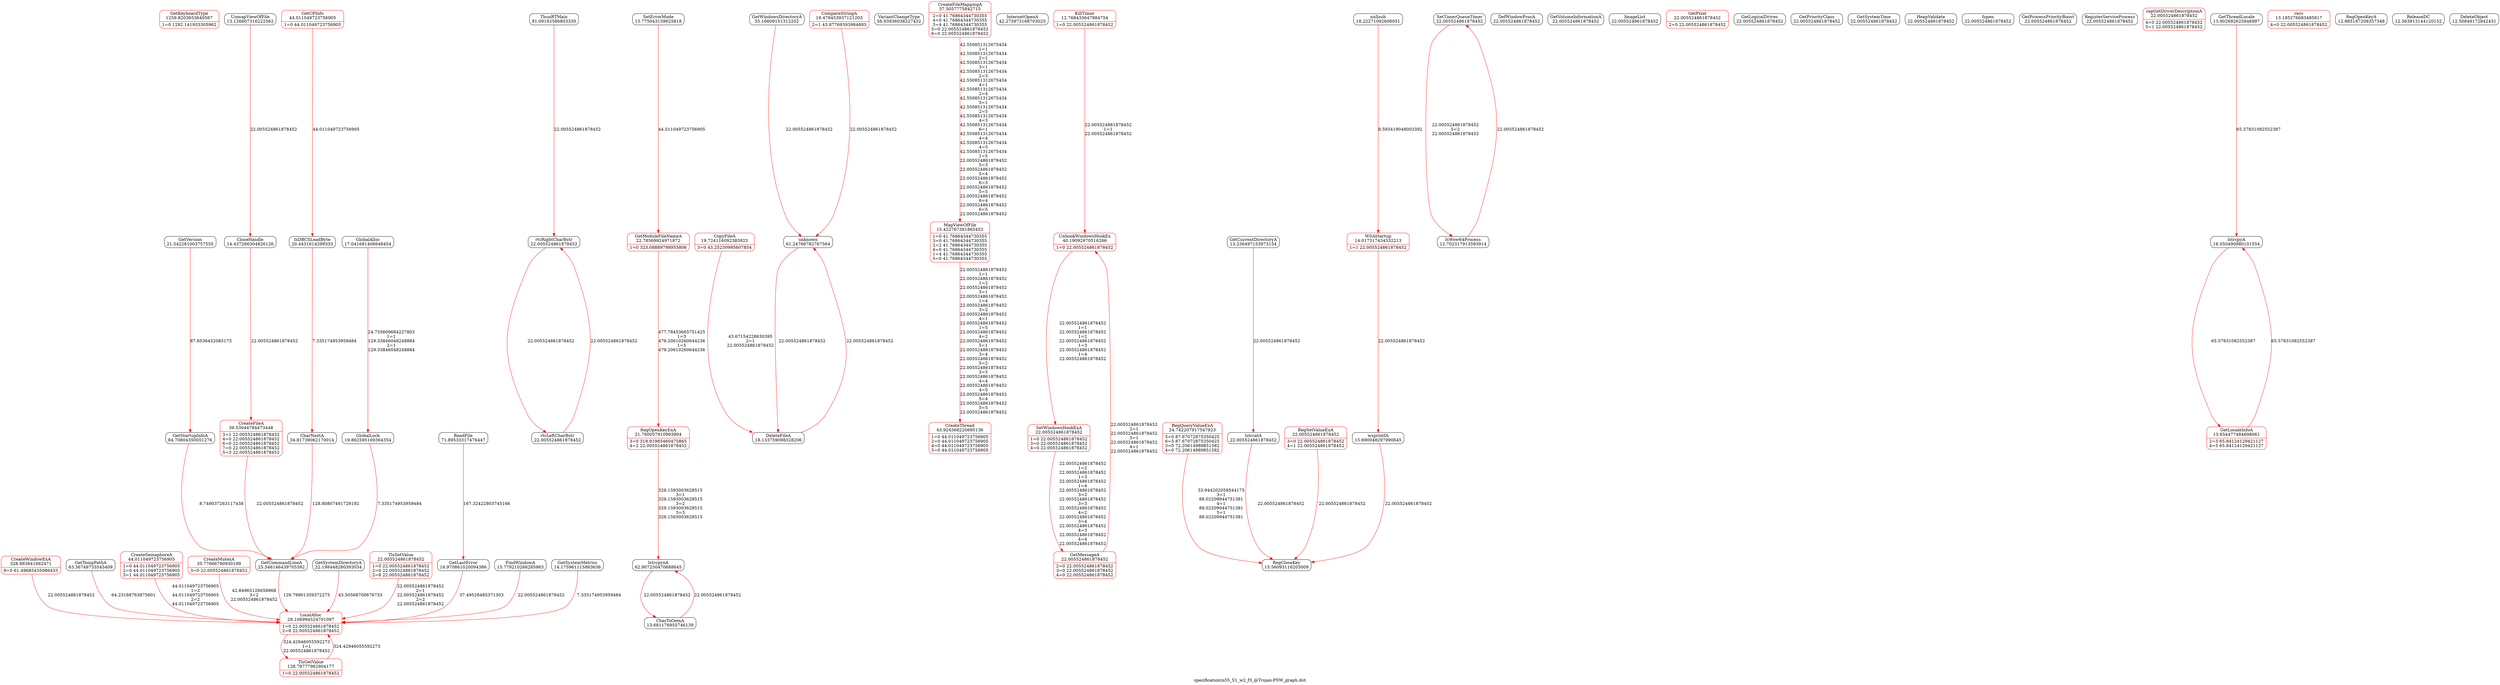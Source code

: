 digraph graphname { node [style=rounded]; label="specification\\n55_S1_w2_f3_@Trojan-PSW_graph.dot";
GetKeyboardType	 [shape=record label="{GetKeyboardType\n1259.8203653640567|{1=0 1292.141933305962}}" color=red];
CreateWindowExA	 [shape=record label="{CreateWindowExA\n328.883641682471|{9=0 61.49685435086433}}" color=red];
TlsGetValue	 [shape=record label="{TlsGetValue\n128.79777962904177|{1=0 22.005524861878452}}" color=red];
GetStartupInfoA	 [shape=record label="{GetStartupInfoA\n84.70804350051276}" color=black];
ThunRTMain	 [shape=record label="{ThunRTMain\n81.09192586803339}" color=black];
ReadFile	 [shape=record label="{ReadFile\n71.89533317476447}" color=black];
GetTempPathA	 [shape=record label="{GetTempPathA\n63.36749733545409}" color=black];
lstrcpynA	 [shape=record label="{lstrcpynA\n62.907250470688645}" color=black];
unknown	 [shape=record label="{unknown\n61.24766782767564}" color=black];
VariantChangeType	 [shape=record label="{VariantChangeType\n56.93936038227432}" color=black];
GetWindowsDirectoryA	 [shape=record label="{GetWindowsDirectoryA\n55.16609151312202}" color=black];
CreateSemaphoreA	 [shape=record label="{CreateSemaphoreA\n44.011049723756905|{1=0 44.011049723756905\n2=0 44.011049723756905\n3=1 44.011049723756905}}" color=red];
GetCPInfo	 [shape=record label="{GetCPInfo\n44.011049723756905|{1=0 44.011049723756905}}" color=red];
CreateThread	 [shape=record label="{CreateThread\n43.924568220695136|{1=0 44.011049723756905\n2=0 44.011049723756905\n4=0 44.011049723756905\n5=0 44.011049723756905}}" color=red];
InternetOpenA	 [shape=record label="{InternetOpenA\n42.275973168703025}" color=black];
UnhookWindowsHookEx	 [shape=record label="{UnhookWindowsHookEx\n40.19092970516266|{1=0 22.005524861878452}}" color=red];
CreateFileA	 [shape=record label="{CreateFileA\n39.53044784473448|{3=1 22.005524861878452\n4=0 22.005524861878452\n6=0 22.005524861878452\n7=0 22.005524861878452\n5=3 22.005524861878452}}" color=red];
CreateFileMappingA	 [shape=record label="{CreateFileMappingA\n37.5057775842715|{2=0 41.76864344730355\n4=0 41.76864344730355\n3=4 41.76864344730355\n5=0 22.005524861878452\n6=0 22.005524861878452}}" color=red];
CreateMutexA	 [shape=record label="{CreateMutexA\n35.77666790930189|{3=0 22.005524861878452}}" color=red];
CharNextA	 [shape=record label="{CharNextA\n34.81739062170014}" color=black];
LocalAlloc	 [shape=record label="{LocalAlloc\n28.106994524701097|{1=0 22.005524861878452\n2=8 22.005524861878452}}" color=red];
GetCommandLineA	 [shape=record label="{GetCommandLineA\n25.546146439705392}" color=black];
RegQueryValueExA	 [shape=record label="{RegQueryValueExA\n24.742207917547923|{5=0 87.67072875350425\n6=5 87.67072875350425\n3=0 72.20614989851582\n4=0 72.20614989851582}}" color=red];
GetModuleFileNameA	 [shape=record label="{GetModuleFileNameA\n22.78569924971872|{1=0 323.08889798955806}}" color=red];
GetSystemDirectoryA	 [shape=record label="{GetSystemDirectoryA\n22.198448280393034}" color=black];
TlsSetValue	 [shape=record label="{TlsSetValue\n22.005524861878452|{1=0 22.005524861878452\n2=0 22.005524861878452\n2=8 22.005524861878452}}" color=red];
SetTimerQueueTimer	 [shape=record label="{SetTimerQueueTimer\n22.005524861878452}" color=black];
DefWindowProcA	 [shape=record label="{DefWindowProcA\n22.005524861878452}" color=black];
GetVolumeInformationA	 [shape=record label="{GetVolumeInformationA\n22.005524861878452}" color=black];
rtcRightCharBstr	 [shape=record label="{rtcRightCharBstr\n22.005524861878452}" color=black];
ImageList	 [shape=record label="{ImageList\n22.005524861878452}" color=black];
lstrcatA	 [shape=record label="{lstrcatA\n22.005524861878452}" color=black];
GetPixel	 [shape=record label="{GetPixel\n22.005524861878452|{2=0 22.005524861878452}}" color=red];
rtcLeftCharBstr	 [shape=record label="{rtcLeftCharBstr\n22.005524861878452}" color=black];
GetLogicalDrives	 [shape=record label="{GetLogicalDrives\n22.005524861878452}" color=black];
RegSetValueExA	 [shape=record label="{RegSetValueExA\n22.005524861878452|{3=0 22.005524861878452\n4=1 22.005524861878452}}" color=red];
GetPriorityClass	 [shape=record label="{GetPriorityClass\n22.005524861878452}" color=black];
GetSystemTime	 [shape=record label="{GetSystemTime\n22.005524861878452}" color=black];
GetMessageA	 [shape=record label="{GetMessageA\n22.005524861878452|{2=0 22.005524861878452\n3=0 22.005524861878452\n4=0 22.005524861878452}}" color=red];
HeapValidate	 [shape=record label="{HeapValidate\n22.005524861878452}" color=black];
fopen	 [shape=record label="{fopen\n22.005524861878452}" color=black];
GetProcessPriorityBoost	 [shape=record label="{GetProcessPriorityBoost\n22.005524861878452}" color=black];
RegisterServiceProcess	 [shape=record label="{RegisterServiceProcess\n22.005524861878452}" color=black];
capGetDriverDescriptionA	 [shape=record label="{capGetDriverDescriptionA\n22.005524861878452|{4=0 22.005524861878452\n5=1 22.005524861878452}}" color=red];
SetWindowsHookExA	 [shape=record label="{SetWindowsHookExA\n22.005524861878452|{1=0 22.005524861878452\n3=0 22.005524861878452\n4=0 22.005524861878452}}" color=red];
RegOpenKeyExA	 [shape=record label="{RegOpenKeyExA\n21.760057910993904|{3=0 318.91985460475865\n4=2 22.005524861878452}}" color=red];
GetVersion	 [shape=record label="{GetVersion\n21.542281003757555}" color=black];
IsDBCSLeadByte	 [shape=record label="{IsDBCSLeadByte\n20.4431614299333}" color=black];
GlobalLock	 [shape=record label="{GlobalLock\n19.862595169364354}" color=black];
CopyFileA	 [shape=record label="{CopyFileA\n19.724116092385923|{3=0 43.25230995607854}}" color=red];
CompareStringA	 [shape=record label="{CompareStringA\n19.479453937121203|{2=1 43.87769393984883}}" color=red];
nullsub	 [shape=record label="{nullsub\n18.22271092606051}" color=black];
DeleteFileA	 [shape=record label="{DeleteFileA\n18.133759098328206}" color=black];
GlobalAlloc	 [shape=record label="{GlobalAlloc\n17.041681406648454}" color=black];
GetLastError	 [shape=record label="{GetLastError\n16.970861020094386}" color=black];
lstrcpyA	 [shape=record label="{lstrcpyA\n16.050490980101554}" color=black];
FindWindowA	 [shape=record label="{FindWindowA\n15.779210266285963}" color=black];
wsprintfA	 [shape=record label="{wsprintfA\n15.690048297990645}" color=black];
RegCloseKey	 [shape=record label="{RegCloseKey\n15.56093116203009}" color=black];
MapViewOfFile	 [shape=record label="{MapViewOfFile\n15.422767391865452|{1=0 41.76864344730355\n3=0 41.76864344730355\n2=2 41.76864344730355\n4=0 41.76864344730355\n1=4 41.76864344730355\n5=0 41.76864344730355}}" color=red];
CloseHandle	 [shape=record label="{CloseHandle\n14.437266304826126}" color=black];
GetSystemMetrics	 [shape=record label="{GetSystemMetrics\n14.175961115883636}" color=black];
WSAStartup	 [shape=record label="{WSAStartup\n14.017317434332213|{1=1 22.005524861878452}}" color=red];
GetThreadLocale	 [shape=record label="{GetThreadLocale\n13.902692625846997}" color=black];
SetErrorMode	 [shape=record label="{SetErrorMode\n13.775043159625818}" color=black];
CharToOemA	 [shape=record label="{CharToOemA\n13.681176955746139}" color=black];
GetLocaleInfoA	 [shape=record label="{GetLocaleInfoA\n13.654477484698061|{2=3 65.84124129421127\n4=5 65.84124129421127}}" color=red];
GetCurrentDirectoryA	 [shape=record label="{GetCurrentDirectoryA\n13.236497153973154}" color=black];
recv	 [shape=record label="{recv\n13.185276683485817|{4=0 22.005524861878452}}" color=red];
UnmapViewOfFile	 [shape=record label="{UnmapViewOfFile\n13.126807316222562}" color=black];
RegOpenKeyA	 [shape=record label="{RegOpenKeyA\n12.885187208357348}" color=black];
KillTimer	 [shape=record label="{KillTimer\n12.768433647984754|{1=0 22.005524861878452}}" color=red];
IsWow64Process	 [shape=record label="{IsWow64Process\n12.702317913593914}" color=black];
ReleaseDC	 [shape=record label="{ReleaseDC\n12.563913144120152}" color=black];
DeleteObject	 [shape=record label="{DeleteObject\n12.50849172842431}" color=black];
CreateWindowExA->LocalAlloc	 [label="22.005524861878452" color=red];
TlsGetValue->LocalAlloc	 [label="324.42946055592273" color=red];
GetStartupInfoA->GetCommandLineA	 [label="8.749037263117438" color=red];
ThunRTMain->rtcRightCharBstr	 [label="22.005524861878452" color=red];
ReadFile->GetLastError	 [label="167.32422803745166" color=red];
GetTempPathA->LocalAlloc	 [label="64.23188763875801" color=red];
lstrcpynA->CharToOemA	 [label="22.005524861878452" color=red];
unknown->DeleteFileA	 [label="22.005524861878452" color=red];
GetWindowsDirectoryA->unknown	 [label="22.005524861878452" color=red];
CreateSemaphoreA->LocalAlloc	 [label="44.011049723756905\n1=2\n44.011049723756905\n2=2\n44.011049723756905" color=red];
GetCPInfo->IsDBCSLeadByte	 [label="44.011049723756905" color=red];
UnhookWindowsHookEx->SetWindowsHookExA	 [label="22.005524861878452\n1=1\n22.005524861878452\n1=2\n22.005524861878452\n1=3\n22.005524861878452\n1=4\n22.005524861878452" color=red];
CreateFileA->GetCommandLineA	 [label="22.005524861878452" color=red];
CreateFileMappingA->MapViewOfFile	 [label="42.550851312675434\n1=1\n42.550851312675434\n2=1\n42.550851312675434\n3=1\n42.550851312675434\n2=3\n42.550851312675434\n4=1\n42.550851312675434\n2=4\n42.550851312675434\n5=1\n42.550851312675434\n2=5\n42.550851312675434\n4=3\n42.550851312675434\n6=1\n42.550851312675434\n4=4\n42.550851312675434\n4=5\n42.550851312675434\n1=5\n22.005524861878452\n5=3\n22.005524861878452\n5=4\n22.005524861878452\n6=3\n22.005524861878452\n5=5\n22.005524861878452\n6=4\n22.005524861878452\n6=5\n22.005524861878452" color=red];
CreateMutexA->LocalAlloc	 [label="42.84965126658968\n3=2\n22.005524861878452" color=red];
CharNextA->GetCommandLineA	 [label="128.80807491729192" color=red];
LocalAlloc->TlsGetValue	 [label="324.42946055592273\n1=1\n22.005524861878452" color=red];
GetCommandLineA->LocalAlloc	 [label="129.79901359372275" color=red];
RegQueryValueExA->RegCloseKey	 [label="33.944202059544175\n3=1\n88.02209944751381\n4=1\n88.02209944751381\n5=1\n88.02209944751381" color=red];
GetModuleFileNameA->RegOpenKeyExA	 [label="477.78453665751425\n1=3\n479.20610260644236\n1=5\n479.20610260644236" color=red];
GetSystemDirectoryA->LocalAlloc	 [label="43.50568700676733" color=red];
TlsSetValue->LocalAlloc	 [label="22.005524861878452\n2=1\n22.005524861878452\n2=2\n22.005524861878452" color=red];
SetTimerQueueTimer->IsWow64Process	 [label="22.005524861878452\n5=2\n22.005524861878452" color=red];
rtcRightCharBstr->rtcLeftCharBstr	 [label="22.005524861878452" color=red];
lstrcatA->RegCloseKey	 [label="22.005524861878452" color=red];
rtcLeftCharBstr->rtcRightCharBstr	 [label="22.005524861878452" color=red];
RegSetValueExA->RegCloseKey	 [label="22.005524861878452" color=red];
GetMessageA->UnhookWindowsHookEx	 [label="22.005524861878452\n2=1\n22.005524861878452\n3=1\n22.005524861878452\n4=1\n22.005524861878452" color=red];
SetWindowsHookExA->GetMessageA	 [label="22.005524861878452\n1=2\n22.005524861878452\n1=3\n22.005524861878452\n1=4\n22.005524861878452\n3=2\n22.005524861878452\n3=3\n22.005524861878452\n4=2\n22.005524861878452\n3=4\n22.005524861878452\n4=3\n22.005524861878452\n4=4\n22.005524861878452" color=red];
RegOpenKeyExA->lstrcpynA	 [label="329.1593003628515\n3=1\n329.1593003628515\n3=2\n329.1593003628515\n3=3\n329.1593003628515" color=red];
GetVersion->GetStartupInfoA	 [label="87.8536452085173" color=red];
IsDBCSLeadByte->CharNextA	 [label="7.335174953959484" color=red];
GlobalLock->GetCommandLineA	 [label="7.335174953959484" color=red];
CopyFileA->DeleteFileA	 [label="43.67154228630395\n2=1\n22.005524861878452" color=red];
CompareStringA->unknown	 [label="22.005524861878452" color=red];
nullsub->WSAStartup	 [label="8.593419048003392" color=red];
DeleteFileA->unknown	 [label="22.005524861878452" color=red];
GlobalAlloc->GlobalLock	 [label="24.755609684227803\n1=1\n129.33846048248884\n2=1\n129.33846048248884" color=red];
GetLastError->LocalAlloc	 [label="37.49528485371303" color=red];
lstrcpyA->GetLocaleInfoA	 [label="65.57831082552387" color=red];
FindWindowA->LocalAlloc	 [label="22.005524861878452" color=red];
wsprintfA->RegCloseKey	 [label="22.005524861878452" color=red];
MapViewOfFile->CreateThread	 [label="22.005524861878452\n1=1\n22.005524861878452\n1=2\n22.005524861878452\n3=1\n22.005524861878452\n1=4\n22.005524861878452\n3=2\n22.005524861878452\n4=1\n22.005524861878452\n1=5\n22.005524861878452\n4=2\n22.005524861878452\n5=1\n22.005524861878452\n3=4\n22.005524861878452\n5=2\n22.005524861878452\n3=5\n22.005524861878452\n4=4\n22.005524861878452\n4=5\n22.005524861878452\n5=4\n22.005524861878452\n5=5\n22.005524861878452" color=red];
CloseHandle->CreateFileA	 [label="22.005524861878452" color=red];
GetSystemMetrics->LocalAlloc	 [label="7.335174953959484" color=red];
WSAStartup->wsprintfA	 [label="22.005524861878452" color=red];
GetThreadLocale->lstrcpyA	 [label="65.57831082552387" color=red];
SetErrorMode->GetModuleFileNameA	 [label="44.011049723756905" color=red];
CharToOemA->lstrcpynA	 [label="22.005524861878452" color=red];
GetLocaleInfoA->lstrcpyA	 [label="65.57831082552387" color=red];
GetCurrentDirectoryA->lstrcatA	 [label="22.005524861878452" color=red];
UnmapViewOfFile->CloseHandle	 [label="22.005524861878452" color=red];
KillTimer->UnhookWindowsHookEx	 [label="22.005524861878452\n1=1\n22.005524861878452" color=red];
IsWow64Process->SetTimerQueueTimer	 [label="22.005524861878452" color=red];
}
